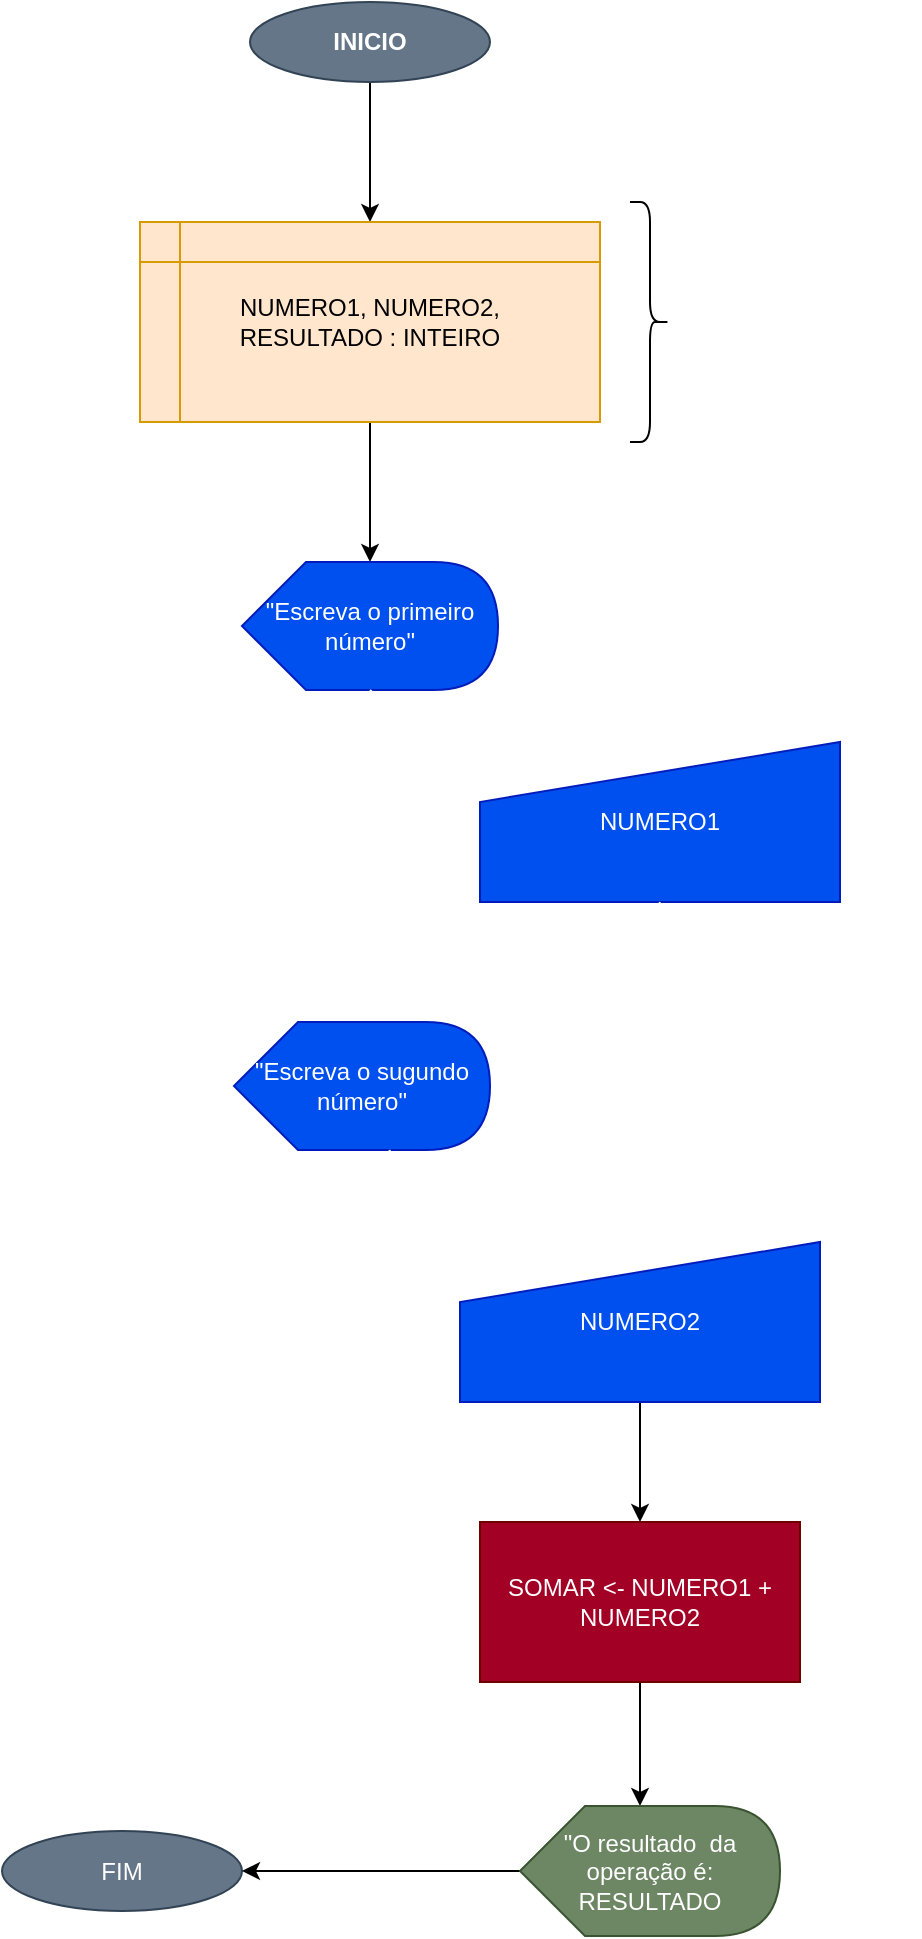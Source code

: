 <mxfile>
    <diagram id="cv8rSL4CBjLY9qG-ONGb" name="Page-1">
        <mxGraphModel dx="2520" dy="1509" grid="1" gridSize="10" guides="1" tooltips="1" connect="1" arrows="1" fold="1" page="1" pageScale="1" pageWidth="850" pageHeight="1100" math="0" shadow="0">
            <root>
                <mxCell id="0"/>
                <mxCell id="1" parent="0"/>
                <mxCell id="14" style="edgeStyle=none;html=1;entryX=0.5;entryY=0;entryDx=0;entryDy=0;fontStyle=0" edge="1" parent="1" source="11" target="13">
                    <mxGeometry relative="1" as="geometry"/>
                </mxCell>
                <mxCell id="11" value="INICIO" style="ellipse;whiteSpace=wrap;html=1;fontStyle=1;fillColor=#647687;fontColor=#ffffff;strokeColor=#314354;" vertex="1" parent="1">
                    <mxGeometry x="305" y="66" width="120" height="40" as="geometry"/>
                </mxCell>
                <mxCell id="20" style="edgeStyle=none;html=1;entryX=0;entryY=0;entryDx=64;entryDy=0;entryPerimeter=0;fontColor=#FFFFFF;" edge="1" parent="1" source="13" target="19">
                    <mxGeometry relative="1" as="geometry"/>
                </mxCell>
                <mxCell id="13" value="NUMERO1, NUMERO2,&lt;br&gt;RESULTADO : INTEIRO" style="shape=internalStorage;whiteSpace=wrap;html=1;backgroundOutline=1;fontStyle=0;fillColor=#ffe6cc;strokeColor=#d79b00;fontColor=#000000;" vertex="1" parent="1">
                    <mxGeometry x="250" y="176" width="230" height="100" as="geometry"/>
                </mxCell>
                <mxCell id="19" value="&lt;font color=&quot;#ffffff&quot;&gt;&quot;Escreva o primeiro número&quot;&lt;/font&gt;" style="shape=display;whiteSpace=wrap;html=1;fontColor=#ffffff;fillColor=#0050ef;strokeColor=#001DBC;" vertex="1" parent="1">
                    <mxGeometry x="301" y="346" width="128" height="64" as="geometry"/>
                </mxCell>
                <mxCell id="21" value="NUMERO1" style="shape=manualInput;whiteSpace=wrap;html=1;fontColor=#ffffff;fillColor=#0050ef;strokeColor=#001DBC;" vertex="1" parent="1">
                    <mxGeometry x="420" y="436" width="180" height="80" as="geometry"/>
                </mxCell>
                <mxCell id="22" value="" style="curved=1;endArrow=classic;html=1;fontColor=#FFFFFF;exitX=0;exitY=0;exitDx=64;exitDy=64;exitPerimeter=0;entryX=0.449;entryY=0.173;entryDx=0;entryDy=0;entryPerimeter=0;fillColor=#0050ef;strokeColor=#FFFFFF;" edge="1" parent="1" source="19" target="21">
                    <mxGeometry width="50" height="50" relative="1" as="geometry">
                        <mxPoint x="460" y="436" as="sourcePoint"/>
                        <mxPoint x="500" y="446" as="targetPoint"/>
                        <Array as="points">
                            <mxPoint x="400" y="446"/>
                            <mxPoint x="470" y="416"/>
                        </Array>
                    </mxGeometry>
                </mxCell>
                <mxCell id="26" value="" style="curved=1;endArrow=classic;html=1;fontColor=#FFFFFF;exitX=0.5;exitY=1;exitDx=0;exitDy=0;entryX=0;entryY=0;entryDx=64;entryDy=0;entryPerimeter=0;fillColor=#0050ef;strokeColor=#FFFFFF;" edge="1" parent="1" source="21" target="28">
                    <mxGeometry width="50" height="50" relative="1" as="geometry">
                        <mxPoint x="450" y="596" as="sourcePoint"/>
                        <mxPoint x="370.84" y="586.52" as="targetPoint"/>
                        <Array as="points">
                            <mxPoint x="490" y="566"/>
                            <mxPoint x="420" y="526"/>
                        </Array>
                    </mxGeometry>
                </mxCell>
                <mxCell id="28" value="&lt;font color=&quot;#ffffff&quot;&gt;&quot;Escreva o sugundo número&quot;&lt;/font&gt;" style="shape=display;whiteSpace=wrap;html=1;fontColor=#ffffff;fillColor=#0050ef;strokeColor=#001DBC;" vertex="1" parent="1">
                    <mxGeometry x="297" y="576" width="128" height="64" as="geometry"/>
                </mxCell>
                <mxCell id="32" style="edgeStyle=none;html=1;entryX=0.5;entryY=0;entryDx=0;entryDy=0;fontColor=#FFFFFF;" edge="1" parent="1" source="29" target="31">
                    <mxGeometry relative="1" as="geometry"/>
                </mxCell>
                <mxCell id="29" value="NUMERO2" style="shape=manualInput;whiteSpace=wrap;html=1;fontColor=#ffffff;fillColor=#0050ef;strokeColor=#001DBC;" vertex="1" parent="1">
                    <mxGeometry x="410" y="686" width="180" height="80" as="geometry"/>
                </mxCell>
                <mxCell id="30" value="" style="curved=1;endArrow=classic;html=1;fontColor=#FFFFFF;entryX=0.5;entryY=0;entryDx=0;entryDy=0;fillColor=#0050ef;strokeColor=#FFFFFF;" edge="1" parent="1" source="28" target="29">
                    <mxGeometry width="50" height="50" relative="1" as="geometry">
                        <mxPoint x="361" y="626" as="sourcePoint"/>
                        <mxPoint x="390" y="686" as="targetPoint"/>
                        <Array as="points">
                            <mxPoint x="390" y="676"/>
                            <mxPoint x="430" y="686"/>
                            <mxPoint x="470" y="676"/>
                        </Array>
                    </mxGeometry>
                </mxCell>
                <mxCell id="35" style="edgeStyle=none;html=1;entryX=0;entryY=0;entryDx=60;entryDy=0;entryPerimeter=0;fontColor=#FFFFFF;" edge="1" parent="1" source="31" target="34">
                    <mxGeometry relative="1" as="geometry"/>
                </mxCell>
                <mxCell id="31" value="SOMAR &amp;lt;- NUMERO1 + NUMERO2" style="rounded=0;whiteSpace=wrap;html=1;fontColor=#ffffff;fillColor=#a20025;strokeColor=#6F0000;" vertex="1" parent="1">
                    <mxGeometry x="420" y="826" width="160" height="80" as="geometry"/>
                </mxCell>
                <mxCell id="33" value="FIM" style="ellipse;whiteSpace=wrap;html=1;fillColor=#647687;strokeColor=#314354;fontColor=#ffffff;" vertex="1" parent="1">
                    <mxGeometry x="181" y="980.5" width="120" height="40" as="geometry"/>
                </mxCell>
                <mxCell id="36" style="edgeStyle=none;html=1;entryX=1;entryY=0.5;entryDx=0;entryDy=0;fontColor=#FFFFFF;" edge="1" parent="1" source="34" target="33">
                    <mxGeometry relative="1" as="geometry"/>
                </mxCell>
                <mxCell id="34" value="&quot;O resultado&amp;nbsp; da operação é: RESULTADO" style="shape=display;whiteSpace=wrap;html=1;fontColor=#ffffff;fillColor=#6d8764;strokeColor=#3A5431;" vertex="1" parent="1">
                    <mxGeometry x="440" y="968" width="130" height="65" as="geometry"/>
                </mxCell>
                <mxCell id="39" value="Um comentário&lt;br style=&quot;font-size: 14px;&quot;&gt;Bacana" style="text;html=1;align=left;verticalAlign=middle;resizable=0;points=[];autosize=1;strokeColor=none;fillColor=none;fontColor=#FFFFFF;fontSize=14;" vertex="1" parent="1">
                    <mxGeometry x="520" y="201" width="120" height="50" as="geometry"/>
                </mxCell>
                <mxCell id="40" value="" style="shape=curlyBracket;whiteSpace=wrap;html=1;rounded=1;flipH=1;labelPosition=right;verticalLabelPosition=middle;align=left;verticalAlign=middle;fontSize=14;fontColor=#FFFFFF;" vertex="1" parent="1">
                    <mxGeometry x="495" y="166" width="20" height="120" as="geometry"/>
                </mxCell>
            </root>
        </mxGraphModel>
    </diagram>
</mxfile>